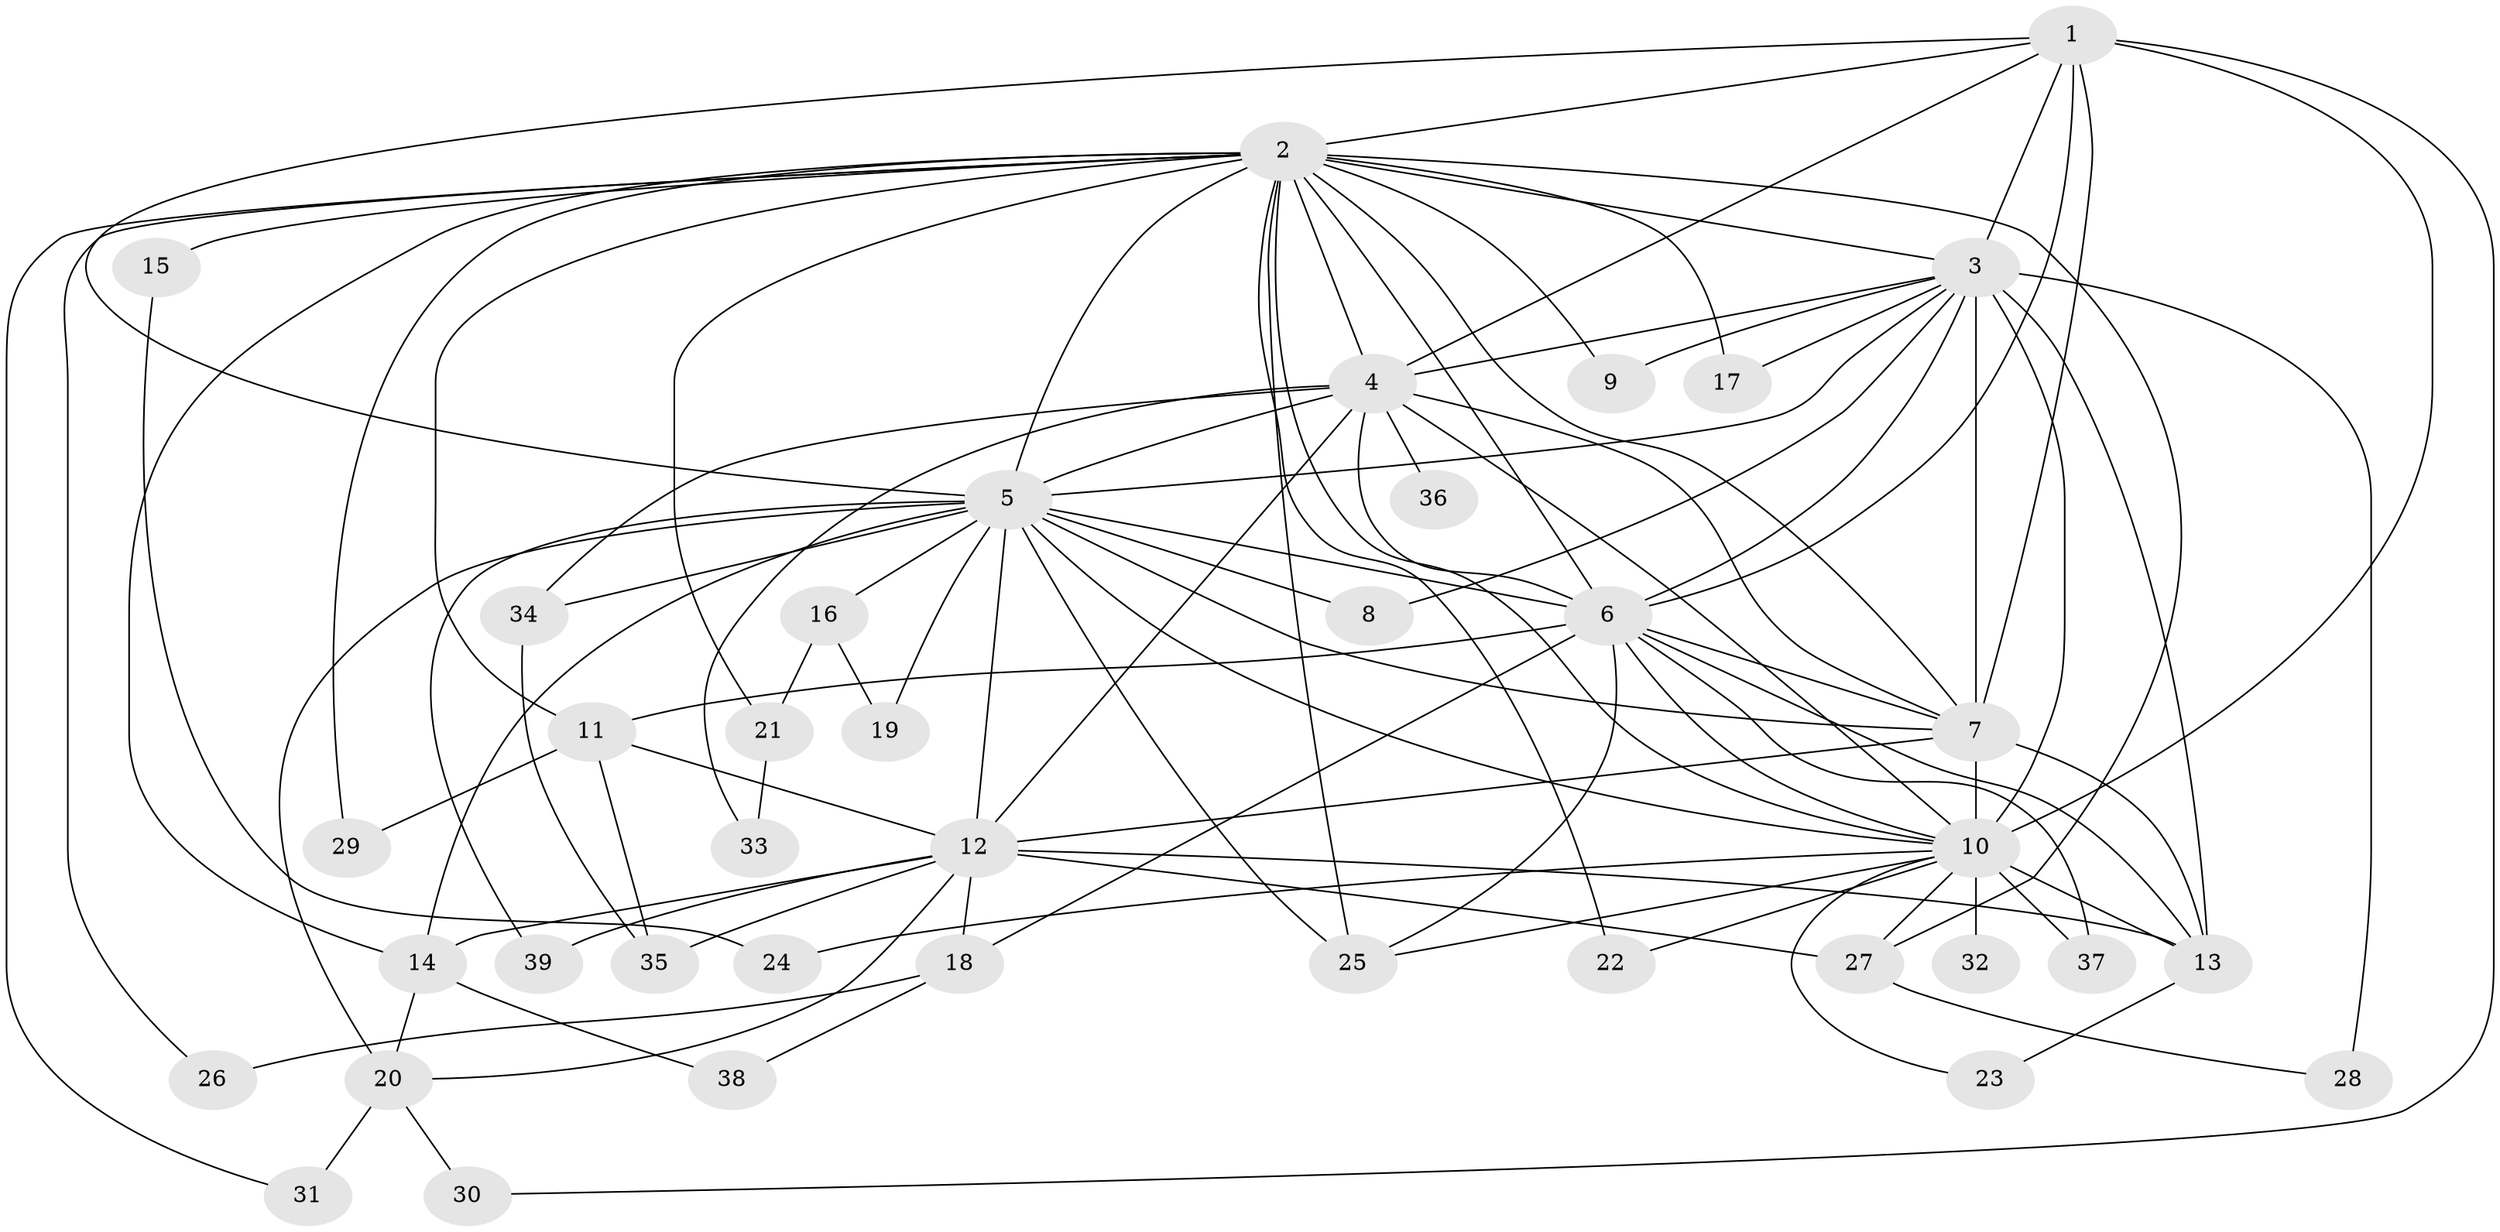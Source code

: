 // original degree distribution, {12: 0.02564102564102564, 29: 0.01282051282051282, 25: 0.01282051282051282, 18: 0.02564102564102564, 16: 0.038461538461538464, 20: 0.01282051282051282, 2: 0.5256410256410257, 4: 0.11538461538461539, 5: 0.05128205128205128, 3: 0.1794871794871795}
// Generated by graph-tools (version 1.1) at 2025/35/03/09/25 02:35:08]
// undirected, 39 vertices, 97 edges
graph export_dot {
graph [start="1"]
  node [color=gray90,style=filled];
  1;
  2;
  3;
  4;
  5;
  6;
  7;
  8;
  9;
  10;
  11;
  12;
  13;
  14;
  15;
  16;
  17;
  18;
  19;
  20;
  21;
  22;
  23;
  24;
  25;
  26;
  27;
  28;
  29;
  30;
  31;
  32;
  33;
  34;
  35;
  36;
  37;
  38;
  39;
  1 -- 2 [weight=1.0];
  1 -- 3 [weight=2.0];
  1 -- 4 [weight=1.0];
  1 -- 5 [weight=2.0];
  1 -- 6 [weight=3.0];
  1 -- 7 [weight=1.0];
  1 -- 10 [weight=1.0];
  1 -- 30 [weight=1.0];
  2 -- 3 [weight=2.0];
  2 -- 4 [weight=2.0];
  2 -- 5 [weight=2.0];
  2 -- 6 [weight=3.0];
  2 -- 7 [weight=1.0];
  2 -- 9 [weight=1.0];
  2 -- 10 [weight=4.0];
  2 -- 11 [weight=2.0];
  2 -- 14 [weight=1.0];
  2 -- 15 [weight=1.0];
  2 -- 17 [weight=1.0];
  2 -- 21 [weight=1.0];
  2 -- 22 [weight=1.0];
  2 -- 25 [weight=1.0];
  2 -- 26 [weight=1.0];
  2 -- 27 [weight=1.0];
  2 -- 29 [weight=1.0];
  2 -- 31 [weight=1.0];
  3 -- 4 [weight=2.0];
  3 -- 5 [weight=4.0];
  3 -- 6 [weight=4.0];
  3 -- 7 [weight=3.0];
  3 -- 8 [weight=1.0];
  3 -- 9 [weight=1.0];
  3 -- 10 [weight=15.0];
  3 -- 13 [weight=1.0];
  3 -- 17 [weight=1.0];
  3 -- 28 [weight=1.0];
  4 -- 5 [weight=2.0];
  4 -- 6 [weight=2.0];
  4 -- 7 [weight=2.0];
  4 -- 10 [weight=2.0];
  4 -- 12 [weight=2.0];
  4 -- 33 [weight=1.0];
  4 -- 34 [weight=1.0];
  4 -- 36 [weight=1.0];
  5 -- 6 [weight=4.0];
  5 -- 7 [weight=2.0];
  5 -- 8 [weight=1.0];
  5 -- 10 [weight=1.0];
  5 -- 12 [weight=3.0];
  5 -- 14 [weight=1.0];
  5 -- 16 [weight=2.0];
  5 -- 19 [weight=1.0];
  5 -- 20 [weight=2.0];
  5 -- 25 [weight=1.0];
  5 -- 34 [weight=1.0];
  5 -- 39 [weight=1.0];
  6 -- 7 [weight=2.0];
  6 -- 10 [weight=1.0];
  6 -- 11 [weight=1.0];
  6 -- 13 [weight=1.0];
  6 -- 18 [weight=1.0];
  6 -- 25 [weight=1.0];
  6 -- 37 [weight=1.0];
  7 -- 10 [weight=2.0];
  7 -- 12 [weight=6.0];
  7 -- 13 [weight=1.0];
  10 -- 13 [weight=1.0];
  10 -- 22 [weight=1.0];
  10 -- 23 [weight=1.0];
  10 -- 24 [weight=1.0];
  10 -- 25 [weight=1.0];
  10 -- 27 [weight=1.0];
  10 -- 32 [weight=2.0];
  10 -- 37 [weight=1.0];
  11 -- 12 [weight=1.0];
  11 -- 29 [weight=1.0];
  11 -- 35 [weight=1.0];
  12 -- 13 [weight=1.0];
  12 -- 14 [weight=1.0];
  12 -- 18 [weight=1.0];
  12 -- 20 [weight=1.0];
  12 -- 27 [weight=1.0];
  12 -- 35 [weight=1.0];
  12 -- 39 [weight=1.0];
  13 -- 23 [weight=1.0];
  14 -- 20 [weight=1.0];
  14 -- 38 [weight=1.0];
  15 -- 24 [weight=1.0];
  16 -- 19 [weight=1.0];
  16 -- 21 [weight=1.0];
  18 -- 26 [weight=1.0];
  18 -- 38 [weight=1.0];
  20 -- 30 [weight=1.0];
  20 -- 31 [weight=1.0];
  21 -- 33 [weight=1.0];
  27 -- 28 [weight=1.0];
  34 -- 35 [weight=1.0];
}
